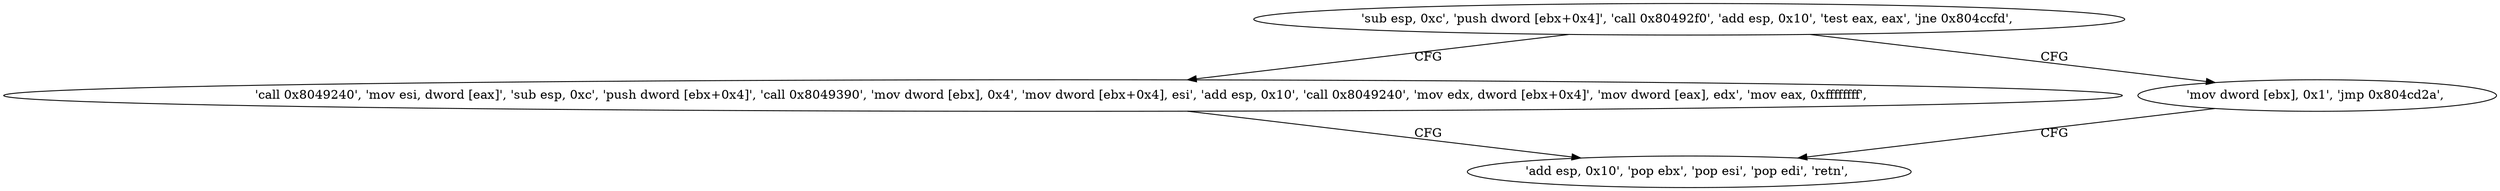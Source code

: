digraph "func" {
"134532323" [label = "'sub esp, 0xc', 'push dword [ebx+0x4]', 'call 0x80492f0', 'add esp, 0x10', 'test eax, eax', 'jne 0x804ccfd', " ]
"134532349" [label = "'call 0x8049240', 'mov esi, dword [eax]', 'sub esp, 0xc', 'push dword [ebx+0x4]', 'call 0x8049390', 'mov dword [ebx], 0x4', 'mov dword [ebx+0x4], esi', 'add esp, 0x10', 'call 0x8049240', 'mov edx, dword [ebx+0x4]', 'mov dword [eax], edx', 'mov eax, 0xffffffff', " ]
"134532341" [label = "'mov dword [ebx], 0x1', 'jmp 0x804cd2a', " ]
"134532394" [label = "'add esp, 0x10', 'pop ebx', 'pop esi', 'pop edi', 'retn', " ]
"134532323" -> "134532349" [ label = "CFG" ]
"134532323" -> "134532341" [ label = "CFG" ]
"134532349" -> "134532394" [ label = "CFG" ]
"134532341" -> "134532394" [ label = "CFG" ]
}
